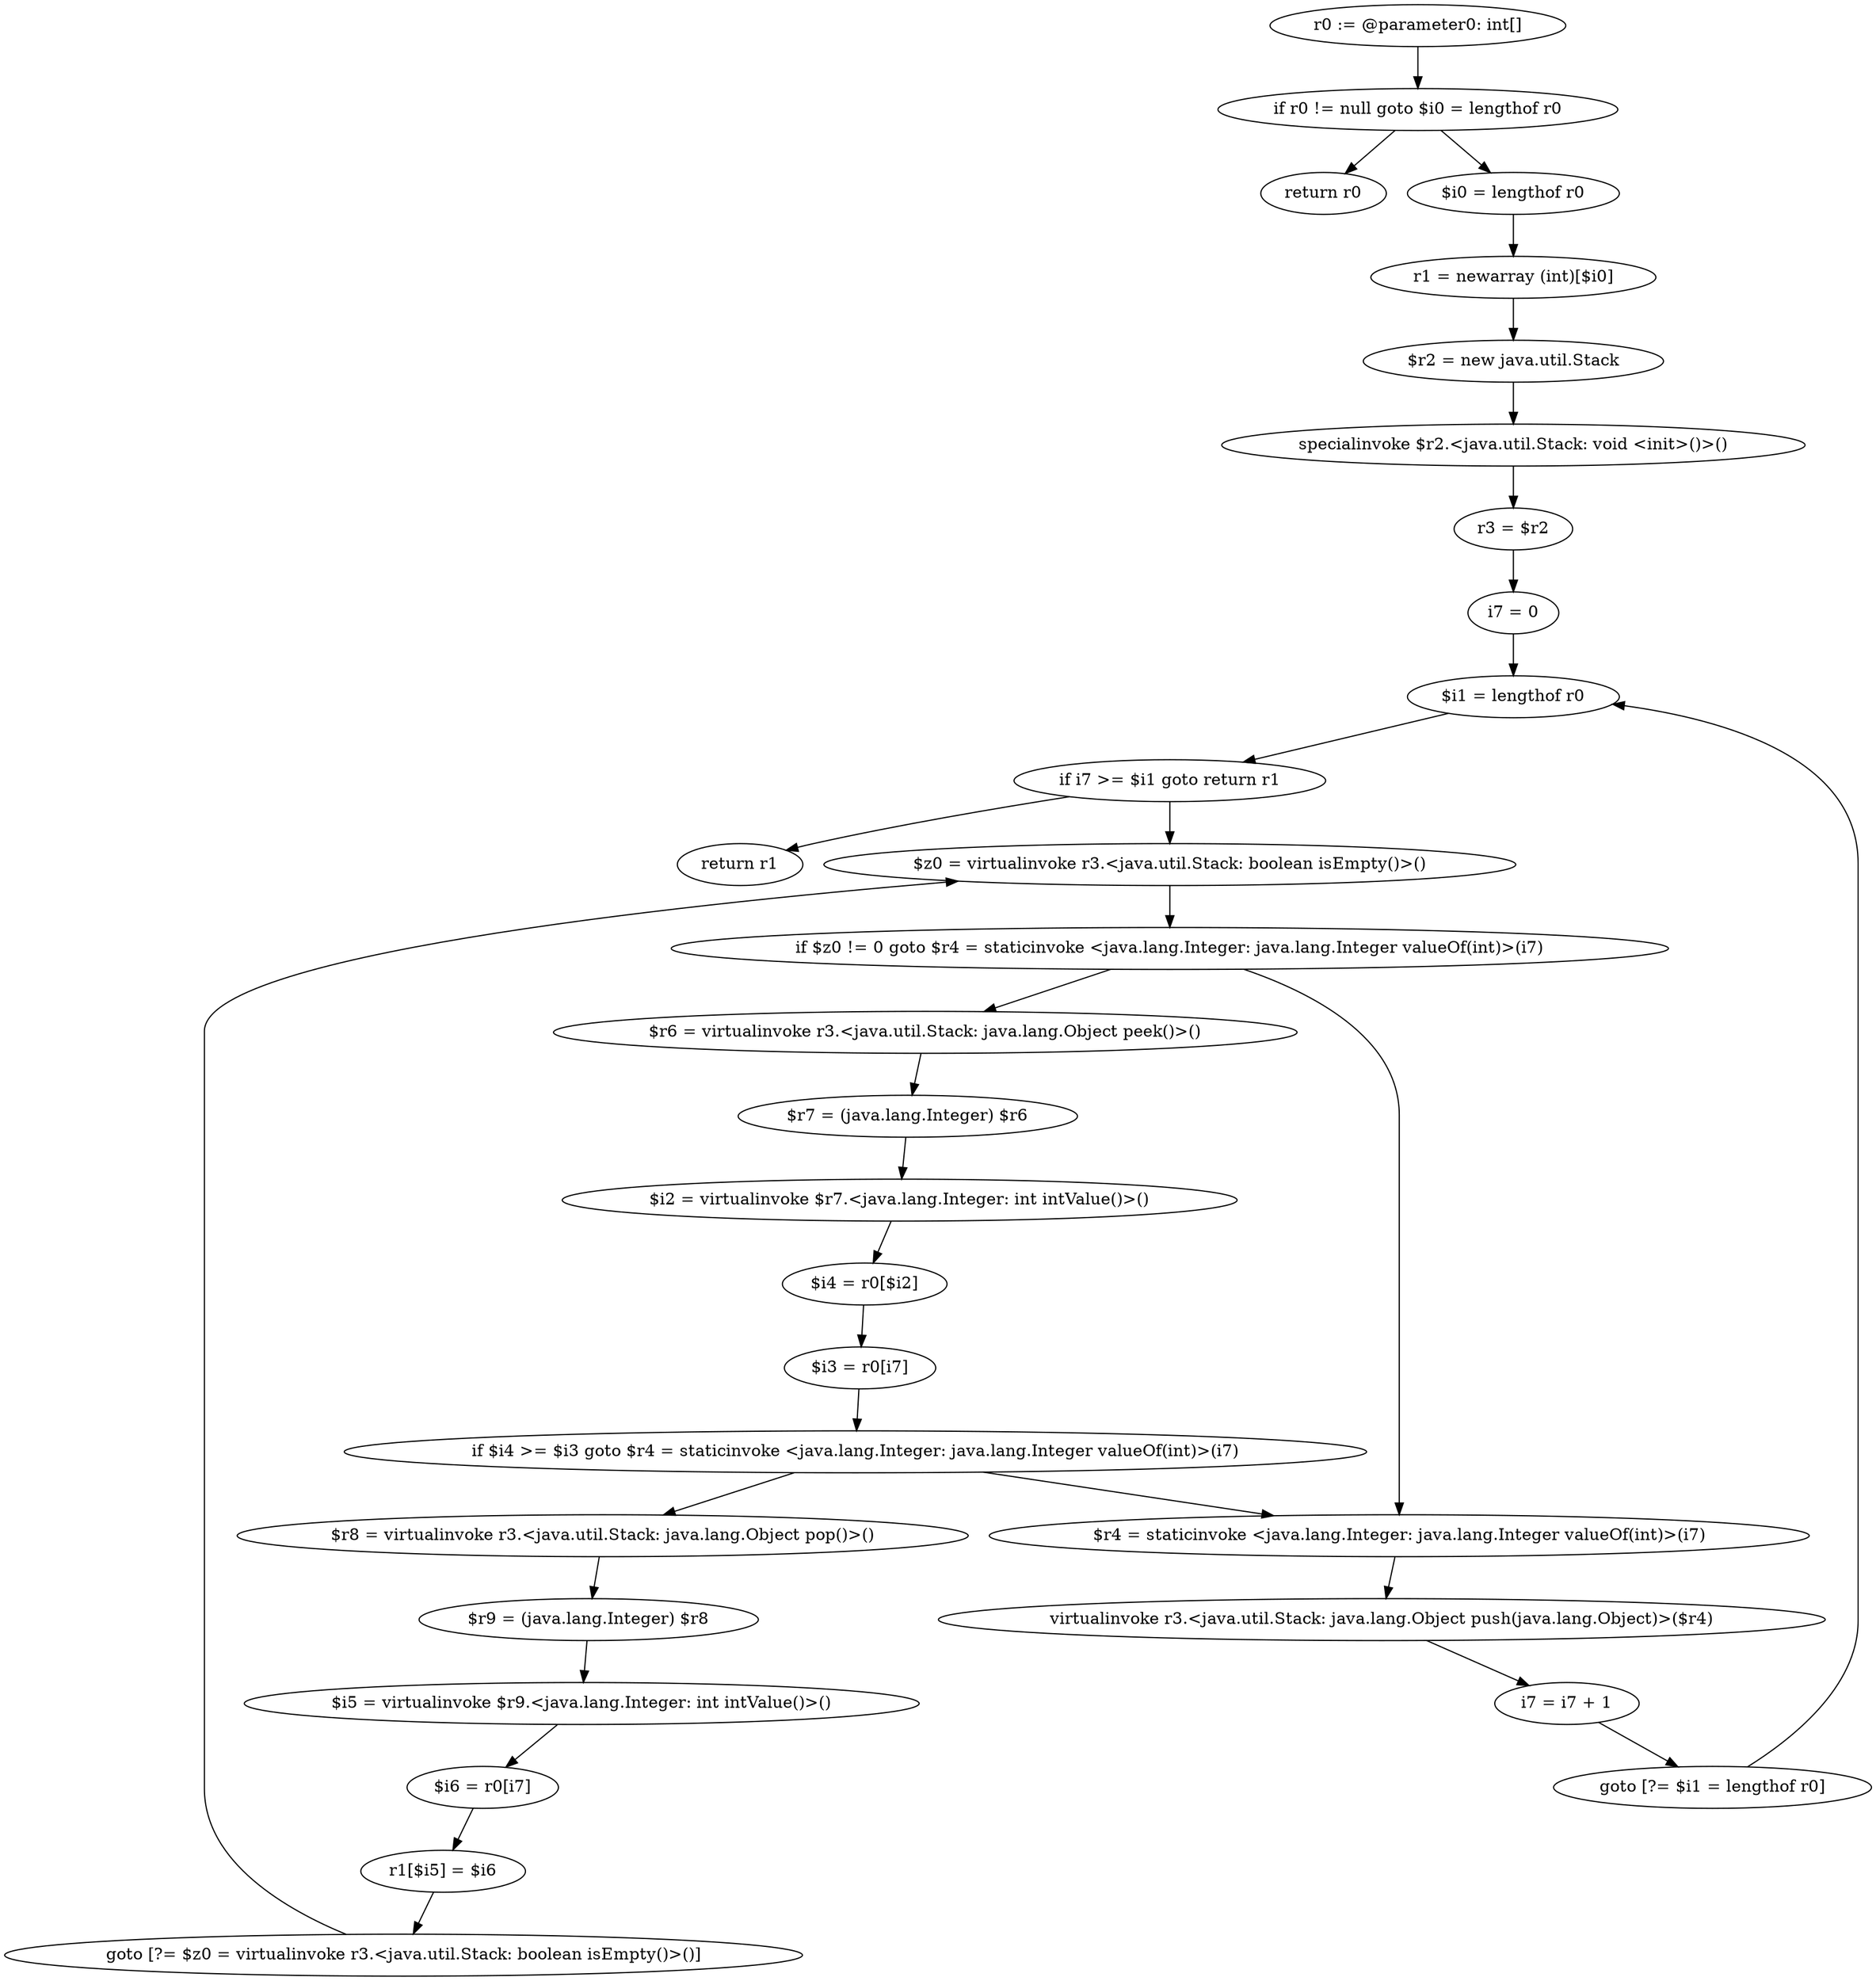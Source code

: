 digraph "unitGraph" {
    "r0 := @parameter0: int[]"
    "if r0 != null goto $i0 = lengthof r0"
    "return r0"
    "$i0 = lengthof r0"
    "r1 = newarray (int)[$i0]"
    "$r2 = new java.util.Stack"
    "specialinvoke $r2.<java.util.Stack: void <init>()>()"
    "r3 = $r2"
    "i7 = 0"
    "$i1 = lengthof r0"
    "if i7 >= $i1 goto return r1"
    "$z0 = virtualinvoke r3.<java.util.Stack: boolean isEmpty()>()"
    "if $z0 != 0 goto $r4 = staticinvoke <java.lang.Integer: java.lang.Integer valueOf(int)>(i7)"
    "$r6 = virtualinvoke r3.<java.util.Stack: java.lang.Object peek()>()"
    "$r7 = (java.lang.Integer) $r6"
    "$i2 = virtualinvoke $r7.<java.lang.Integer: int intValue()>()"
    "$i4 = r0[$i2]"
    "$i3 = r0[i7]"
    "if $i4 >= $i3 goto $r4 = staticinvoke <java.lang.Integer: java.lang.Integer valueOf(int)>(i7)"
    "$r8 = virtualinvoke r3.<java.util.Stack: java.lang.Object pop()>()"
    "$r9 = (java.lang.Integer) $r8"
    "$i5 = virtualinvoke $r9.<java.lang.Integer: int intValue()>()"
    "$i6 = r0[i7]"
    "r1[$i5] = $i6"
    "goto [?= $z0 = virtualinvoke r3.<java.util.Stack: boolean isEmpty()>()]"
    "$r4 = staticinvoke <java.lang.Integer: java.lang.Integer valueOf(int)>(i7)"
    "virtualinvoke r3.<java.util.Stack: java.lang.Object push(java.lang.Object)>($r4)"
    "i7 = i7 + 1"
    "goto [?= $i1 = lengthof r0]"
    "return r1"
    "r0 := @parameter0: int[]"->"if r0 != null goto $i0 = lengthof r0";
    "if r0 != null goto $i0 = lengthof r0"->"return r0";
    "if r0 != null goto $i0 = lengthof r0"->"$i0 = lengthof r0";
    "$i0 = lengthof r0"->"r1 = newarray (int)[$i0]";
    "r1 = newarray (int)[$i0]"->"$r2 = new java.util.Stack";
    "$r2 = new java.util.Stack"->"specialinvoke $r2.<java.util.Stack: void <init>()>()";
    "specialinvoke $r2.<java.util.Stack: void <init>()>()"->"r3 = $r2";
    "r3 = $r2"->"i7 = 0";
    "i7 = 0"->"$i1 = lengthof r0";
    "$i1 = lengthof r0"->"if i7 >= $i1 goto return r1";
    "if i7 >= $i1 goto return r1"->"$z0 = virtualinvoke r3.<java.util.Stack: boolean isEmpty()>()";
    "if i7 >= $i1 goto return r1"->"return r1";
    "$z0 = virtualinvoke r3.<java.util.Stack: boolean isEmpty()>()"->"if $z0 != 0 goto $r4 = staticinvoke <java.lang.Integer: java.lang.Integer valueOf(int)>(i7)";
    "if $z0 != 0 goto $r4 = staticinvoke <java.lang.Integer: java.lang.Integer valueOf(int)>(i7)"->"$r6 = virtualinvoke r3.<java.util.Stack: java.lang.Object peek()>()";
    "if $z0 != 0 goto $r4 = staticinvoke <java.lang.Integer: java.lang.Integer valueOf(int)>(i7)"->"$r4 = staticinvoke <java.lang.Integer: java.lang.Integer valueOf(int)>(i7)";
    "$r6 = virtualinvoke r3.<java.util.Stack: java.lang.Object peek()>()"->"$r7 = (java.lang.Integer) $r6";
    "$r7 = (java.lang.Integer) $r6"->"$i2 = virtualinvoke $r7.<java.lang.Integer: int intValue()>()";
    "$i2 = virtualinvoke $r7.<java.lang.Integer: int intValue()>()"->"$i4 = r0[$i2]";
    "$i4 = r0[$i2]"->"$i3 = r0[i7]";
    "$i3 = r0[i7]"->"if $i4 >= $i3 goto $r4 = staticinvoke <java.lang.Integer: java.lang.Integer valueOf(int)>(i7)";
    "if $i4 >= $i3 goto $r4 = staticinvoke <java.lang.Integer: java.lang.Integer valueOf(int)>(i7)"->"$r8 = virtualinvoke r3.<java.util.Stack: java.lang.Object pop()>()";
    "if $i4 >= $i3 goto $r4 = staticinvoke <java.lang.Integer: java.lang.Integer valueOf(int)>(i7)"->"$r4 = staticinvoke <java.lang.Integer: java.lang.Integer valueOf(int)>(i7)";
    "$r8 = virtualinvoke r3.<java.util.Stack: java.lang.Object pop()>()"->"$r9 = (java.lang.Integer) $r8";
    "$r9 = (java.lang.Integer) $r8"->"$i5 = virtualinvoke $r9.<java.lang.Integer: int intValue()>()";
    "$i5 = virtualinvoke $r9.<java.lang.Integer: int intValue()>()"->"$i6 = r0[i7]";
    "$i6 = r0[i7]"->"r1[$i5] = $i6";
    "r1[$i5] = $i6"->"goto [?= $z0 = virtualinvoke r3.<java.util.Stack: boolean isEmpty()>()]";
    "goto [?= $z0 = virtualinvoke r3.<java.util.Stack: boolean isEmpty()>()]"->"$z0 = virtualinvoke r3.<java.util.Stack: boolean isEmpty()>()";
    "$r4 = staticinvoke <java.lang.Integer: java.lang.Integer valueOf(int)>(i7)"->"virtualinvoke r3.<java.util.Stack: java.lang.Object push(java.lang.Object)>($r4)";
    "virtualinvoke r3.<java.util.Stack: java.lang.Object push(java.lang.Object)>($r4)"->"i7 = i7 + 1";
    "i7 = i7 + 1"->"goto [?= $i1 = lengthof r0]";
    "goto [?= $i1 = lengthof r0]"->"$i1 = lengthof r0";
}
